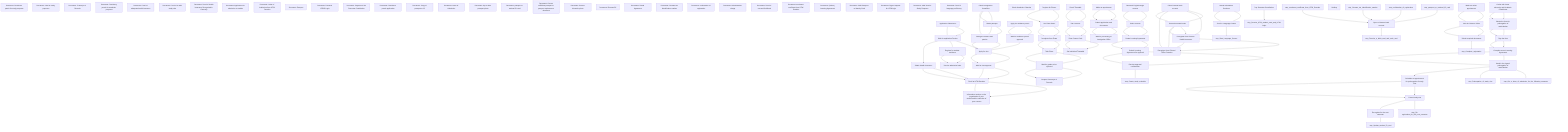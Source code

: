 flowchart TD
    doc_Residence_permit_for_study_purposes["Document: Residence permit for study purposes"]
    doc_Visa_for_study_purposes["Document: Visa for study purposes"]
    doc_Transcript_of_Records["Document: Transcript of Records"]
    doc_Residency_permit_for_academic_purposes["Document: Residency permit for academic purposes"]
    doc_Proof_of_adequate_health_insurance["Document: Proof of adequate health insurance"]
    doc_Proof_of_a_valid_study_visa["Document: Proof of a valid study visa"]
    doc_Proof_of_Health_Insurance_Recognized_in_Germany["Document: Proof of Health Insurance Recognized in Germany"]
    doc_Application_for_admission_to_studies["Document: Application for admission to studies"]
    doc_Letter_of_Admission_from_HTW_Dresden["Document: Letter of Admission from HTW Dresden"]
    doc_Passport["Document: Passport"]
    doc_Personal_HTWD_Login["Document: Personal HTWD Login"]
    doc_Payment_of_the_Semester_Contribution["Document: Payment of the Semester Contribution"]
    doc_Residence_permit_application["Document: Residence permit application"]
    doc_Copy_of_passport_or_ID["Document: Copy of passport or ID"]
    doc_Letter_of_Admission["Document: Letter of Admission"]
    doc_Up-to-date_passport_photo["Document: Up-to-date passport photo"]
    doc_passport_or_national_ID_card["Document: passport or national ID card"]
    doc_Current_valid_new_passport_or_passport_replacement_document["Document: Current valid/new passport or passport replacement document"]
    doc_Current_biometric_photo["Document: Current biometric photo"]
    doc_Resume_CV["Document: Resume/CV"]
    doc_Rental_Agreement["Document: Rental Agreement"]
    doc_German_tax_identification_number["Document: German tax identification number"]
    doc_confirmation_of_registration["Document: confirmation of registration"]
    doc_Administrative_charge["Document: Administrative charge"]
    doc_Proof_of_secured_livelihood["Document: Proof of secured livelihood"]
    doc_enrolment_certificate_from_HTW_Dresden["Document: enrolment certificate from HTW Dresden"]
    doc_Online_Learning_Agreement["Document: (Online) Learning Agreement"]
    doc_Valid_Passport_or_Identity_Card["Document: Valid Passport or Identity Card"]
    doc_Signed_request_for_HTW_login["Document: Signed request for HTW login"]
    doc_Valid_Visa_for_Study_Purposes["Document: Valid Visa for Study Purposes"]
    doc_Proof_of_language_proficiency["Document: Proof of language proficiency"]
    step_Application_Submission["Application Submission"]
    step_Wait_for_application_Review["Wait for application Review"]
    step_Research_English_taught_courses["Research English taught courses"]
    step_Select_courses["Select courses"]
    step_Create_Learning_Agreement["Create Learning Agreement"]
    step_Submit_Learning_Agreement_for_approval["Submit Learning Agreement for approval"]
    step_Receive_approval_confirmation["Receive approval confirmation"]
    step_Check_Academic_Calendar["Check Academic Calendar"]
    step_Attend_Information_Sessions["Attend Information Sessions"]
    step_Enroll_in_Language_Course["Enroll in Language Course"]
    step_Obtain_Health_Insurance["Obtain Health Insurance"]
    step_Apply_for_residence_permit["Apply for residence permit"]
    step_Wait_for_residence_permit_approval["Wait for residence permit approval"]
    step_Check_immigration_formalities["Check immigration formalities"]
    step_Obtain_passport["Obtain passport"]
    step_Arrange_insurance_and_permits["Arrange insurance and permits"]
    step_Apply_for_visa["Apply for visa"]
    step_Wait_for_visa_approval["Wait for visa approval"]
    step_Apply_for_residence_permit["Apply for residence permit"]
    step_Register_for_student_residence["Register for student residence"]
    step_Receive_admission_letter["Receive admission letter"]
    step_Pay_Semester_Contribution["Pay Semester Contribution"]
    step_Enroll_at_HTW_Dresden["Enroll at HTW Dresden"]
    step_Information_session_on_the_organisation_of_your_studies_and_the_selection_of_your_courses["Information session on the organisation of your studies and the selection of your courses"]
    step_Make_an_online_appointment["Make an online appointment"]
    step_Visit_the_Citizens'_Office["Visit the Citizens' Office"]
    step_Submit_required_documents["Submit required documents"]
    step_Make_an_appointment["Make an appointment"]
    step_Submit_application_and_documents["Submit application and documents"]
    step_Wait_for_processing_of_Immigration_Office["Wait for processing of Immigration Office"]
    step_Open_a_German_bank_account["Open a German bank account"]
    step_Check_Timetable["Check Timetable"]
    step_Plan_Lectures["Plan Lectures"]
    step_Enter_Course_Code["Enter Course Code"]
    step_Get_Individual_Timetable["Get Individual Timetable"]
    step_Register_for_Exams["Register for Exams"]
    step_Get_Exam_Dates["Get Exam Dates"]
    step_Deregister_from_Exam["Deregister from Exam"]
    step_Take_Exam["Take Exam"]
    step_Wait_for_grades_to_be_reported["Wait for grades to be reported"]
    step_Request_Transcript_of_Records["Request Transcript of Records"]
    step_Confer_with_home_university_and_Academic_Coordinator["Confer with home university and Academic Coordinator"]
    step_Obtain_the_form_for_prolongation_of_matriculation["Obtain the form for prolongation of matriculation"]
    step_Sign_the_form["Sign the form"]
    step_Complete_a_new_Learning_Agreement["Complete a new Learning Agreement"]
    step_Hand_in_the_signed_prolongation_of_matriculation["Hand in the signed prolongation of matriculation"]
    step_Schedule_an_appointment_for_prolongation_of_study_visa["Schedule an appointment for prolongation of study visa"]
    step_Extend_study_visa["Extend study visa"]
    step_Re-register_for_the_next_semester["Re-register for the next semester"]
    step_Nothing["Nothing"]
    step_Close_German_bank_account["Close German bank account"]
    step_Return_borrowed_books["Return borrowed books"]
    step_Deregister_from_German_Health_Insurance["Deregister from German Health Insurance"]
    step_Deregister_from_Citizens'_Office_Dresden["Deregister from Citizens' Office Dresden"]
    step_Application_Submission --> step_Wait_for_application_Review
    step_Application_Submission --> step_Wait_for_application_Review
    step_Wait_for_application_Review --> step_Apply_for_visa
    step_Wait_for_application_Review --> step_Register_for_student_residence
    step_Wait_for_application_Review --> step_Obtain_Health_Insurance
    step_Research_English_taught_courses --> step_Select_courses
    step_Research_English_taught_courses --> step_Select_courses
    step_Select_courses --> step_Create_Learning_Agreement
    step_Select_courses --> step_Create_Learning_Agreement
    step_Create_Learning_Agreement --> step_Submit_Learning_Agreement_for_approval
    step_Create_Learning_Agreement --> step_Submit_Learning_Agreement_for_approval
    step_Submit_Learning_Agreement_for_approval --> step_Receive_approval_confirmation
    step_Submit_Learning_Agreement_for_approval --> step_Receive_approval_confirmation
    step_Receive_approval_confirmation --> step_Create_study_schedule
    step_Attend_Information_Sessions --> step_Enroll_in_Language_Course
    step_Attend_Information_Sessions --> step_Enroll_in_Language_Course
    step_Enroll_in_Language_Course --> step_Start_Language_Course
    step_Obtain_Health_Insurance --> step_Enroll_at_HTW_Dresden
    step_Apply_for_residence_permit --> step_Wait_for_residence_permit_approval
    step_Apply_for_residence_permit --> step_Wait_for_residence_permit_approval
    step_Wait_for_residence_permit_approval --> step_Apply_for_visa
    step_Check_immigration_formalities --> step_Obtain_passport
    step_Check_immigration_formalities --> step_Arrange_insurance_and_permits
    step_Check_immigration_formalities --> step_Obtain_passport
    step_Obtain_passport --> step_Arrange_insurance_and_permits
    step_Obtain_passport --> step_Arrange_insurance_and_permits
    step_Arrange_insurance_and_permits --> step_Apply_for_visa
    step_Arrange_insurance_and_permits --> step_Apply_for_visa
    step_Apply_for_visa --> step_Wait_for_visa_approval
    step_Apply_for_visa --> step_Wait_for_visa_approval
    step_Wait_for_visa_approval --> step_Enroll_at_HTW_Dresden
    step_Register_for_student_residence --> step_Receive_admission_letter
    step_Register_for_student_residence --> step_Receive_admission_letter
    step_Pay_Semester_Contribution --> step_Receive_HTW_student_card_and_HTW-Login
    step_Obtain_Health_Insurance --> step_Enroll_at_HTW_Dresden
    step_Wait_for_visa_approval --> step_Enroll_at_HTW_Dresden
    step_Enroll_at_HTW_Dresden --> step_Information_session_on_the_organisation_of_your_studies_and_the_selection_of_your_courses
    step_Enroll_at_HTW_Dresden --> step_Information_session_on_the_organisation_of_your_studies_and_the_selection_of_your_courses
    step_Make_an_online_appointment --> step_Visit_the_Citizens'_Office
    step_Make_an_online_appointment --> step_Visit_the_Citizens'_Office
    step_Visit_the_Citizens'_Office --> step_Submit_required_documents
    step_Visit_the_Citizens'_Office --> step_Submit_required_documents
    step_Submit_required_documents --> step_Complete_registration
    step_Make_an_appointment --> step_Submit_application_and_documents
    step_Make_an_appointment --> step_Submit_application_and_documents
    step_Submit_application_and_documents --> step_Wait_for_processing_of_Immigration_Office
    step_Submit_application_and_documents --> step_Wait_for_processing_of_Immigration_Office
    step_passport_or_national_ID_card --> step_Open_a_German_bank_account
    step_confirmation_of_registration --> step_Open_a_German_bank_account
    step_German_tax_identification_number --> step_Open_a_German_bank_account
    step_enrolment_certificate_from_HTW_Dresden --> step_Open_a_German_bank_account
    step_Open_a_German_bank_account --> step_Receive_a_debit_card_and_cash_card
    step_Check_Timetable --> step_Plan_Lectures
    step_Check_Timetable --> step_Plan_Lectures
    step_Plan_Lectures --> step_Enter_Course_Code
    step_Plan_Lectures --> step_Enter_Course_Code
    step_Enter_Course_Code --> step_Get_Individual_Timetable
    step_Enter_Course_Code --> step_Get_Individual_Timetable
    step_Register_for_Exams --> step_Get_Exam_Dates
    step_Register_for_Exams --> step_Get_Exam_Dates
    step_Get_Exam_Dates --> step_Deregister_from_Exam
    step_Get_Exam_Dates --> step_Deregister_from_Exam
    step_Deregister_from_Exam --> step_Take_Exam
    step_Deregister_from_Exam --> step_Take_Exam
    step_Take_Exam --> step_Wait_for_grades_to_be_reported
    step_Take_Exam --> step_Wait_for_grades_to_be_reported
    step_Wait_for_grades_to_be_reported --> step_Request_Transcript_of_Records
    step_Wait_for_grades_to_be_reported --> step_Request_Transcript_of_Records
    step_Confer_with_home_university_and_Academic_Coordinator --> step_Obtain_the_form_for_prolongation_of_matriculation
    step_Confer_with_home_university_and_Academic_Coordinator --> step_Obtain_the_form_for_prolongation_of_matriculation
    step_Obtain_the_form_for_prolongation_of_matriculation --> step_Sign_the_form
    step_Obtain_the_form_for_prolongation_of_matriculation --> step_Sign_the_form
    step_Sign_the_form --> step_Complete_a_new_Learning_Agreement
    step_Sign_the_form --> step_Complete_a_new_Learning_Agreement
    step_Complete_a_new_Learning_Agreement --> step_Hand_in_the_signed_prolongation_of_matriculation
    step_Complete_a_new_Learning_Agreement --> step_Hand_in_the_signed_prolongation_of_matriculation
    step_Hand_in_the_signed_prolongation_of_matriculation --> step_Get_a_letter_of_admission_for_the_following_semester
    step_Hand_in_the_signed_prolongation_of_matriculation --> step_Prolongation_of_study_visa
    step_Hand_in_the_signed_prolongation_of_matriculation --> step_Schedule_an_appointment_for_prolongation_of_study_visa
    step_Schedule_an_appointment_for_prolongation_of_study_visa --> step_Extend_study_visa
    step_Schedule_an_appointment_for_prolongation_of_study_visa --> step_Extend_study_visa
    step_Extend_study_visa --> step_Re-registration_for_the_next_semester
    step_Extend_study_visa --> step_Re-register_for_the_next_semester
    step_Re-register_for_the_next_semester --> step_Update_student_ID_card
    step_Close_German_bank_account --> step_Return_borrowed_books
    step_Close_German_bank_account --> step_Deregister_from_German_Health_Insurance
    step_Close_German_bank_account --> step_Deregister_from_Citizens'_Office_Dresden
    step_Close_German_bank_account --> step_Return_borrowed_books
    step_Return_borrowed_books --> step_Deregister_from_German_Health_Insurance
    step_Return_borrowed_books --> step_Deregister_from_Citizens'_Office_Dresden
    step_Return_borrowed_books --> step_Deregister_from_German_Health_Insurance
    step_Deregister_from_German_Health_Insurance --> step_Deregister_from_Citizens'_Office_Dresden
    step_Deregister_from_German_Health_Insurance --> step_Deregister_from_Citizens'_Office_Dresden